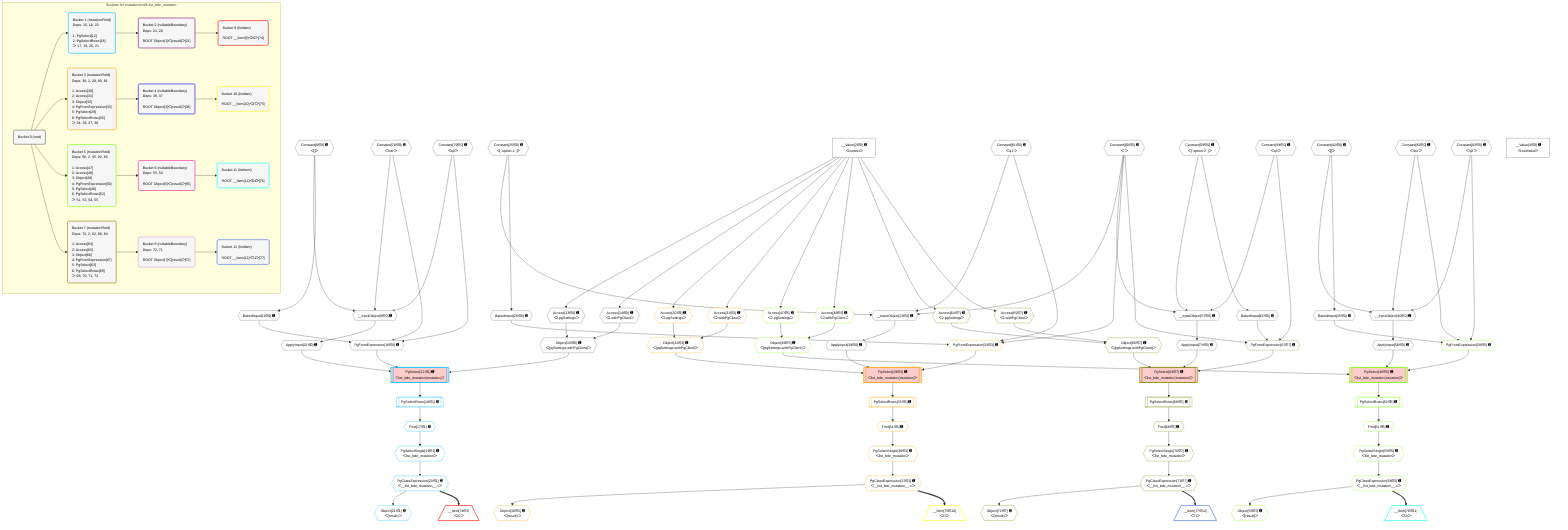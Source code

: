 %%{init: {'themeVariables': { 'fontSize': '12px'}}}%%
graph TD
    classDef path fill:#eee,stroke:#000,color:#000
    classDef plan fill:#fff,stroke-width:1px,color:#000
    classDef itemplan fill:#fff,stroke-width:2px,color:#000
    classDef unbatchedplan fill:#dff,stroke-width:1px,color:#000
    classDef sideeffectplan fill:#fcc,stroke-width:2px,color:#000
    classDef bucket fill:#f6f6f6,color:#000,stroke-width:2px,text-align:left


    %% plan dependencies
    __InputObject6{{"__InputObject[6∈0] ➊"}}:::plan
    Constant8{{"Constant[8∈0] ➊<br />ᐸ[]ᐳ"}}:::plan
    Constant78{{"Constant[78∈0] ➊<br />ᐸ'bar'ᐳ"}}:::plan
    Constant79{{"Constant[79∈0] ➊<br />ᐸ'q0'ᐳ"}}:::plan
    Constant8 & Constant78 & Constant79 --> __InputObject6
    __InputObject23{{"__InputObject[23∈0] ➊"}}:::plan
    Constant25{{"Constant[25∈0] ➊<br />ᐸ[ 'option-1' ]ᐳ"}}:::plan
    Constant80{{"Constant[80∈0] ➊<br />ᐸ''ᐳ"}}:::plan
    Constant81{{"Constant[81∈0] ➊<br />ᐸ'q1'ᐳ"}}:::plan
    Constant25 & Constant80 & Constant81 --> __InputObject23
    __InputObject40{{"__InputObject[40∈0] ➊"}}:::plan
    Constant42{{"Constant[42∈0] ➊<br />ᐸ[]ᐳ"}}:::plan
    Constant82{{"Constant[82∈0] ➊<br />ᐸ'foo'ᐳ"}}:::plan
    Constant83{{"Constant[83∈0] ➊<br />ᐸ'q2'ᐳ"}}:::plan
    Constant42 & Constant82 & Constant83 --> __InputObject40
    __InputObject57{{"__InputObject[57∈0] ➊"}}:::plan
    Constant59{{"Constant[59∈0] ➊<br />ᐸ[ 'option-2' ]ᐳ"}}:::plan
    Constant84{{"Constant[84∈0] ➊<br />ᐸ'q3'ᐳ"}}:::plan
    Constant59 & Constant80 & Constant84 --> __InputObject57
    PgFromExpression16{{"PgFromExpression[16∈0] ➊"}}:::plan
    BakedInput11{{"BakedInput[11∈0] ➊"}}:::plan
    BakedInput11 & Constant78 & Constant79 --> PgFromExpression16
    Object15{{"Object[15∈0] ➊<br />ᐸ{pgSettings,withPgClient}ᐳ"}}:::plan
    Access13{{"Access[13∈0] ➊<br />ᐸ2.pgSettingsᐳ"}}:::plan
    Access14{{"Access[14∈0] ➊<br />ᐸ2.withPgClientᐳ"}}:::plan
    Access13 & Access14 --> Object15
    Constant8 --> BakedInput11
    __Value2["__Value[2∈0] ➊<br />ᐸcontextᐳ"]:::plan
    __Value2 --> Access13
    __Value2 --> Access14
    ApplyInput22{{"ApplyInput[22∈0] ➊"}}:::plan
    __InputObject6 --> ApplyInput22
    BakedInput28{{"BakedInput[28∈0] ➊"}}:::plan
    Constant25 --> BakedInput28
    ApplyInput39{{"ApplyInput[39∈0] ➊"}}:::plan
    __InputObject23 --> ApplyInput39
    BakedInput45{{"BakedInput[45∈0] ➊"}}:::plan
    Constant42 --> BakedInput45
    ApplyInput56{{"ApplyInput[56∈0] ➊"}}:::plan
    __InputObject40 --> ApplyInput56
    BakedInput62{{"BakedInput[62∈0] ➊"}}:::plan
    Constant59 --> BakedInput62
    ApplyInput73{{"ApplyInput[73∈0] ➊"}}:::plan
    __InputObject57 --> ApplyInput73
    __Value4["__Value[4∈0] ➊<br />ᐸrootValueᐳ"]:::plan
    PgSelect12[["PgSelect[12∈1] ➊<br />ᐸlist_bde_mutation(mutation)ᐳ"]]:::sideeffectplan
    Object15 & PgFromExpression16 & ApplyInput22 --> PgSelect12
    First17{{"First[17∈1] ➊"}}:::plan
    PgSelectRows18[["PgSelectRows[18∈1] ➊"]]:::plan
    PgSelectRows18 --> First17
    PgSelect12 --> PgSelectRows18
    PgSelectSingle19{{"PgSelectSingle[19∈1] ➊<br />ᐸlist_bde_mutationᐳ"}}:::plan
    First17 --> PgSelectSingle19
    PgClassExpression20{{"PgClassExpression[20∈1] ➊<br />ᐸ__list_bde_mutation__.vᐳ"}}:::plan
    PgSelectSingle19 --> PgClassExpression20
    Object21{{"Object[21∈1] ➊<br />ᐸ{result}ᐳ"}}:::plan
    PgClassExpression20 --> Object21
    __Item74[/"__Item[74∈9]<br />ᐸ20ᐳ"\]:::itemplan
    PgClassExpression20 ==> __Item74
    PgSelect29[["PgSelect[29∈3] ➊<br />ᐸlist_bde_mutation(mutation)ᐳ"]]:::sideeffectplan
    Object32{{"Object[32∈3] ➊<br />ᐸ{pgSettings,withPgClient}ᐳ"}}:::plan
    PgFromExpression33{{"PgFromExpression[33∈3] ➊"}}:::plan
    Object32 & PgFromExpression33 & ApplyInput39 --> PgSelect29
    BakedInput28 & Constant80 & Constant81 --> PgFromExpression33
    Access30{{"Access[30∈3] ➊<br />ᐸ2.pgSettingsᐳ"}}:::plan
    Access31{{"Access[31∈3] ➊<br />ᐸ2.withPgClientᐳ"}}:::plan
    Access30 & Access31 --> Object32
    __Value2 --> Access30
    __Value2 --> Access31
    First34{{"First[34∈3] ➊"}}:::plan
    PgSelectRows35[["PgSelectRows[35∈3] ➊"]]:::plan
    PgSelectRows35 --> First34
    PgSelect29 --> PgSelectRows35
    PgSelectSingle36{{"PgSelectSingle[36∈3] ➊<br />ᐸlist_bde_mutationᐳ"}}:::plan
    First34 --> PgSelectSingle36
    PgClassExpression37{{"PgClassExpression[37∈3] ➊<br />ᐸ__list_bde_mutation__.vᐳ"}}:::plan
    PgSelectSingle36 --> PgClassExpression37
    Object38{{"Object[38∈3] ➊<br />ᐸ{result}ᐳ"}}:::plan
    PgClassExpression37 --> Object38
    __Item75[/"__Item[75∈10]<br />ᐸ37ᐳ"\]:::itemplan
    PgClassExpression37 ==> __Item75
    PgSelect46[["PgSelect[46∈5] ➊<br />ᐸlist_bde_mutation(mutation)ᐳ"]]:::sideeffectplan
    Object49{{"Object[49∈5] ➊<br />ᐸ{pgSettings,withPgClient}ᐳ"}}:::plan
    PgFromExpression50{{"PgFromExpression[50∈5] ➊"}}:::plan
    Object49 & PgFromExpression50 & ApplyInput56 --> PgSelect46
    BakedInput45 & Constant82 & Constant83 --> PgFromExpression50
    Access47{{"Access[47∈5] ➊<br />ᐸ2.pgSettingsᐳ"}}:::plan
    Access48{{"Access[48∈5] ➊<br />ᐸ2.withPgClientᐳ"}}:::plan
    Access47 & Access48 --> Object49
    __Value2 --> Access47
    __Value2 --> Access48
    First51{{"First[51∈5] ➊"}}:::plan
    PgSelectRows52[["PgSelectRows[52∈5] ➊"]]:::plan
    PgSelectRows52 --> First51
    PgSelect46 --> PgSelectRows52
    PgSelectSingle53{{"PgSelectSingle[53∈5] ➊<br />ᐸlist_bde_mutationᐳ"}}:::plan
    First51 --> PgSelectSingle53
    PgClassExpression54{{"PgClassExpression[54∈5] ➊<br />ᐸ__list_bde_mutation__.vᐳ"}}:::plan
    PgSelectSingle53 --> PgClassExpression54
    Object55{{"Object[55∈5] ➊<br />ᐸ{result}ᐳ"}}:::plan
    PgClassExpression54 --> Object55
    __Item76[/"__Item[76∈11]<br />ᐸ54ᐳ"\]:::itemplan
    PgClassExpression54 ==> __Item76
    PgSelect63[["PgSelect[63∈7] ➊<br />ᐸlist_bde_mutation(mutation)ᐳ"]]:::sideeffectplan
    Object66{{"Object[66∈7] ➊<br />ᐸ{pgSettings,withPgClient}ᐳ"}}:::plan
    PgFromExpression67{{"PgFromExpression[67∈7] ➊"}}:::plan
    Object66 & PgFromExpression67 & ApplyInput73 --> PgSelect63
    BakedInput62 & Constant80 & Constant84 --> PgFromExpression67
    Access64{{"Access[64∈7] ➊<br />ᐸ2.pgSettingsᐳ"}}:::plan
    Access65{{"Access[65∈7] ➊<br />ᐸ2.withPgClientᐳ"}}:::plan
    Access64 & Access65 --> Object66
    __Value2 --> Access64
    __Value2 --> Access65
    First68{{"First[68∈7] ➊"}}:::plan
    PgSelectRows69[["PgSelectRows[69∈7] ➊"]]:::plan
    PgSelectRows69 --> First68
    PgSelect63 --> PgSelectRows69
    PgSelectSingle70{{"PgSelectSingle[70∈7] ➊<br />ᐸlist_bde_mutationᐳ"}}:::plan
    First68 --> PgSelectSingle70
    PgClassExpression71{{"PgClassExpression[71∈7] ➊<br />ᐸ__list_bde_mutation__.vᐳ"}}:::plan
    PgSelectSingle70 --> PgClassExpression71
    Object72{{"Object[72∈7] ➊<br />ᐸ{result}ᐳ"}}:::plan
    PgClassExpression71 --> Object72
    __Item77[/"__Item[77∈12]<br />ᐸ71ᐳ"\]:::itemplan
    PgClassExpression71 ==> __Item77

    %% define steps

    subgraph "Buckets for mutations/v4/b.list_bde_mutation"
    Bucket0("Bucket 0 (root)"):::bucket
    classDef bucket0 stroke:#696969
    class Bucket0,__Value2,__Value4,__InputObject6,Constant8,BakedInput11,Access13,Access14,Object15,PgFromExpression16,ApplyInput22,__InputObject23,Constant25,BakedInput28,ApplyInput39,__InputObject40,Constant42,BakedInput45,ApplyInput56,__InputObject57,Constant59,BakedInput62,ApplyInput73,Constant78,Constant79,Constant80,Constant81,Constant82,Constant83,Constant84 bucket0
    Bucket1("Bucket 1 (mutationField)<br />Deps: 15, 16, 22<br /><br />1: PgSelect[12]<br />2: PgSelectRows[18]<br />ᐳ: 17, 19, 20, 21"):::bucket
    classDef bucket1 stroke:#00bfff
    class Bucket1,PgSelect12,First17,PgSelectRows18,PgSelectSingle19,PgClassExpression20,Object21 bucket1
    Bucket2("Bucket 2 (nullableBoundary)<br />Deps: 21, 20<br /><br />ROOT Object{1}ᐸ{result}ᐳ[21]"):::bucket
    classDef bucket2 stroke:#7f007f
    class Bucket2 bucket2
    Bucket3("Bucket 3 (mutationField)<br />Deps: 39, 2, 28, 80, 81<br /><br />1: Access[30]<br />2: Access[31]<br />3: Object[32]<br />4: PgFromExpression[33]<br />5: PgSelect[29]<br />6: PgSelectRows[35]<br />ᐳ: 34, 36, 37, 38"):::bucket
    classDef bucket3 stroke:#ffa500
    class Bucket3,PgSelect29,Access30,Access31,Object32,PgFromExpression33,First34,PgSelectRows35,PgSelectSingle36,PgClassExpression37,Object38 bucket3
    Bucket4("Bucket 4 (nullableBoundary)<br />Deps: 38, 37<br /><br />ROOT Object{3}ᐸ{result}ᐳ[38]"):::bucket
    classDef bucket4 stroke:#0000ff
    class Bucket4 bucket4
    Bucket5("Bucket 5 (mutationField)<br />Deps: 56, 2, 45, 82, 83<br /><br />1: Access[47]<br />2: Access[48]<br />3: Object[49]<br />4: PgFromExpression[50]<br />5: PgSelect[46]<br />6: PgSelectRows[52]<br />ᐳ: 51, 53, 54, 55"):::bucket
    classDef bucket5 stroke:#7fff00
    class Bucket5,PgSelect46,Access47,Access48,Object49,PgFromExpression50,First51,PgSelectRows52,PgSelectSingle53,PgClassExpression54,Object55 bucket5
    Bucket6("Bucket 6 (nullableBoundary)<br />Deps: 55, 54<br /><br />ROOT Object{5}ᐸ{result}ᐳ[55]"):::bucket
    classDef bucket6 stroke:#ff1493
    class Bucket6 bucket6
    Bucket7("Bucket 7 (mutationField)<br />Deps: 73, 2, 62, 80, 84<br /><br />1: Access[64]<br />2: Access[65]<br />3: Object[66]<br />4: PgFromExpression[67]<br />5: PgSelect[63]<br />6: PgSelectRows[69]<br />ᐳ: 68, 70, 71, 72"):::bucket
    classDef bucket7 stroke:#808000
    class Bucket7,PgSelect63,Access64,Access65,Object66,PgFromExpression67,First68,PgSelectRows69,PgSelectSingle70,PgClassExpression71,Object72 bucket7
    Bucket8("Bucket 8 (nullableBoundary)<br />Deps: 72, 71<br /><br />ROOT Object{7}ᐸ{result}ᐳ[72]"):::bucket
    classDef bucket8 stroke:#dda0dd
    class Bucket8 bucket8
    Bucket9("Bucket 9 (listItem)<br /><br />ROOT __Item{9}ᐸ20ᐳ[74]"):::bucket
    classDef bucket9 stroke:#ff0000
    class Bucket9,__Item74 bucket9
    Bucket10("Bucket 10 (listItem)<br /><br />ROOT __Item{10}ᐸ37ᐳ[75]"):::bucket
    classDef bucket10 stroke:#ffff00
    class Bucket10,__Item75 bucket10
    Bucket11("Bucket 11 (listItem)<br /><br />ROOT __Item{11}ᐸ54ᐳ[76]"):::bucket
    classDef bucket11 stroke:#00ffff
    class Bucket11,__Item76 bucket11
    Bucket12("Bucket 12 (listItem)<br /><br />ROOT __Item{12}ᐸ71ᐳ[77]"):::bucket
    classDef bucket12 stroke:#4169e1
    class Bucket12,__Item77 bucket12
    Bucket0 --> Bucket1 & Bucket3 & Bucket5 & Bucket7
    Bucket1 --> Bucket2
    Bucket2 --> Bucket9
    Bucket3 --> Bucket4
    Bucket4 --> Bucket10
    Bucket5 --> Bucket6
    Bucket6 --> Bucket11
    Bucket7 --> Bucket8
    Bucket8 --> Bucket12
    end